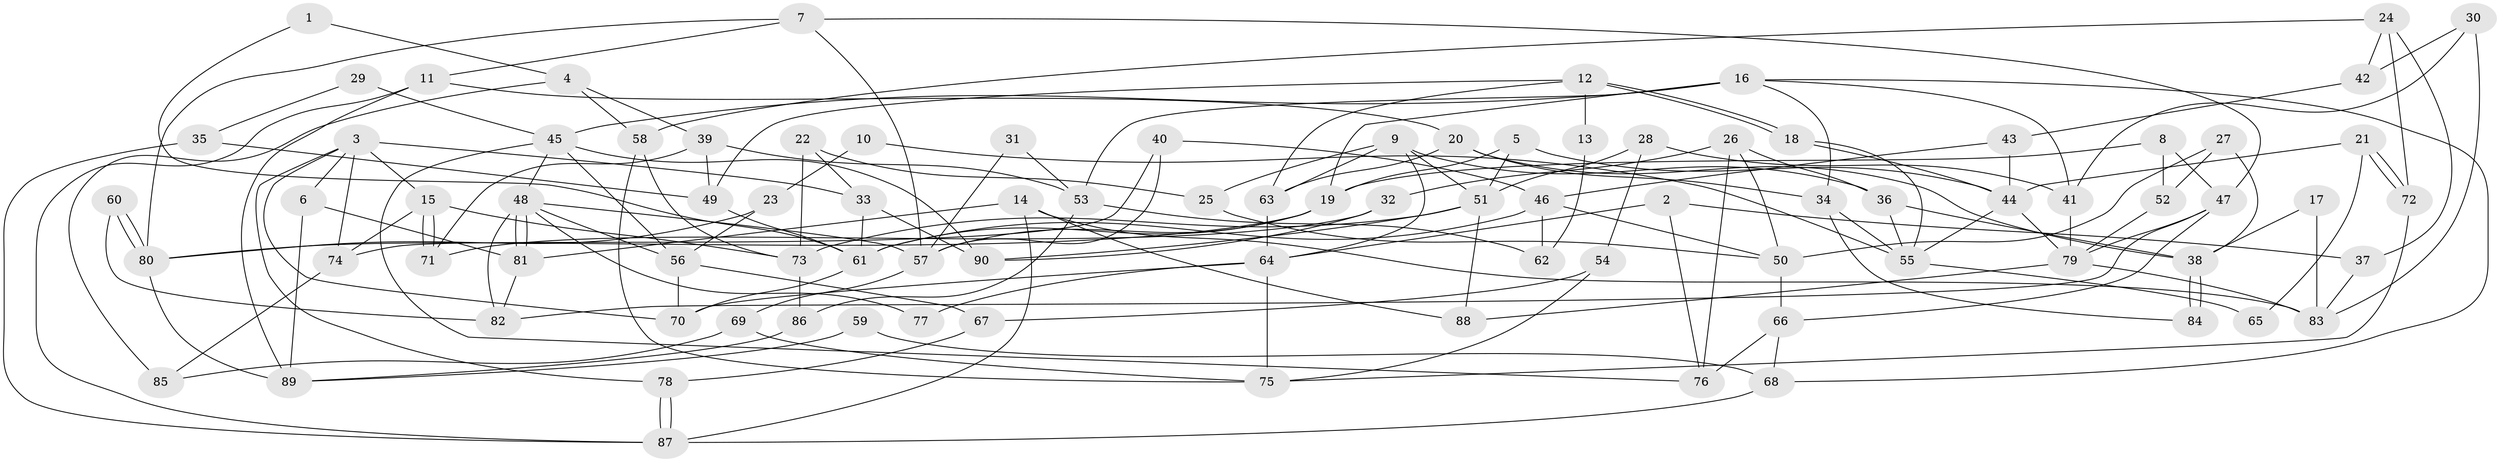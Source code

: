 // Generated by graph-tools (version 1.1) at 2025/36/03/09/25 02:36:20]
// undirected, 90 vertices, 180 edges
graph export_dot {
graph [start="1"]
  node [color=gray90,style=filled];
  1;
  2;
  3;
  4;
  5;
  6;
  7;
  8;
  9;
  10;
  11;
  12;
  13;
  14;
  15;
  16;
  17;
  18;
  19;
  20;
  21;
  22;
  23;
  24;
  25;
  26;
  27;
  28;
  29;
  30;
  31;
  32;
  33;
  34;
  35;
  36;
  37;
  38;
  39;
  40;
  41;
  42;
  43;
  44;
  45;
  46;
  47;
  48;
  49;
  50;
  51;
  52;
  53;
  54;
  55;
  56;
  57;
  58;
  59;
  60;
  61;
  62;
  63;
  64;
  65;
  66;
  67;
  68;
  69;
  70;
  71;
  72;
  73;
  74;
  75;
  76;
  77;
  78;
  79;
  80;
  81;
  82;
  83;
  84;
  85;
  86;
  87;
  88;
  89;
  90;
  1 -- 4;
  1 -- 61;
  2 -- 76;
  2 -- 64;
  2 -- 37;
  3 -- 6;
  3 -- 70;
  3 -- 15;
  3 -- 33;
  3 -- 74;
  3 -- 78;
  4 -- 39;
  4 -- 58;
  4 -- 85;
  5 -- 44;
  5 -- 19;
  5 -- 51;
  6 -- 89;
  6 -- 81;
  7 -- 11;
  7 -- 57;
  7 -- 47;
  7 -- 80;
  8 -- 47;
  8 -- 19;
  8 -- 52;
  9 -- 25;
  9 -- 36;
  9 -- 51;
  9 -- 63;
  9 -- 64;
  10 -- 23;
  10 -- 55;
  11 -- 89;
  11 -- 20;
  11 -- 87;
  12 -- 63;
  12 -- 18;
  12 -- 18;
  12 -- 13;
  12 -- 49;
  13 -- 62;
  14 -- 88;
  14 -- 87;
  14 -- 81;
  14 -- 83;
  15 -- 71;
  15 -- 71;
  15 -- 73;
  15 -- 74;
  16 -- 68;
  16 -- 45;
  16 -- 19;
  16 -- 34;
  16 -- 41;
  16 -- 53;
  17 -- 83;
  17 -- 38;
  18 -- 44;
  18 -- 55;
  19 -- 80;
  19 -- 57;
  19 -- 61;
  20 -- 38;
  20 -- 63;
  20 -- 34;
  21 -- 44;
  21 -- 72;
  21 -- 72;
  21 -- 65;
  22 -- 73;
  22 -- 33;
  22 -- 25;
  23 -- 56;
  23 -- 80;
  24 -- 72;
  24 -- 37;
  24 -- 42;
  24 -- 58;
  25 -- 50;
  26 -- 36;
  26 -- 76;
  26 -- 32;
  26 -- 50;
  27 -- 50;
  27 -- 52;
  27 -- 38;
  28 -- 54;
  28 -- 51;
  28 -- 41;
  29 -- 45;
  29 -- 35;
  30 -- 41;
  30 -- 42;
  30 -- 83;
  31 -- 57;
  31 -- 53;
  32 -- 90;
  32 -- 71;
  33 -- 61;
  33 -- 90;
  34 -- 55;
  34 -- 84;
  35 -- 87;
  35 -- 49;
  36 -- 38;
  36 -- 55;
  37 -- 83;
  38 -- 84;
  38 -- 84;
  39 -- 49;
  39 -- 71;
  39 -- 53;
  40 -- 57;
  40 -- 74;
  40 -- 46;
  41 -- 79;
  42 -- 43;
  43 -- 44;
  43 -- 46;
  44 -- 79;
  44 -- 55;
  45 -- 48;
  45 -- 90;
  45 -- 56;
  45 -- 76;
  46 -- 61;
  46 -- 50;
  46 -- 62;
  47 -- 79;
  47 -- 66;
  47 -- 82;
  48 -- 82;
  48 -- 81;
  48 -- 81;
  48 -- 56;
  48 -- 57;
  48 -- 77;
  49 -- 61;
  50 -- 66;
  51 -- 73;
  51 -- 88;
  51 -- 90;
  52 -- 79;
  53 -- 62;
  53 -- 86;
  54 -- 67;
  54 -- 75;
  55 -- 65;
  56 -- 67;
  56 -- 70;
  57 -- 69;
  58 -- 73;
  58 -- 75;
  59 -- 89;
  59 -- 68;
  60 -- 80;
  60 -- 80;
  60 -- 82;
  61 -- 70;
  63 -- 64;
  64 -- 75;
  64 -- 70;
  64 -- 77;
  66 -- 68;
  66 -- 76;
  67 -- 78;
  68 -- 87;
  69 -- 85;
  69 -- 75;
  72 -- 75;
  73 -- 86;
  74 -- 85;
  78 -- 87;
  78 -- 87;
  79 -- 83;
  79 -- 88;
  80 -- 89;
  81 -- 82;
  86 -- 89;
}
